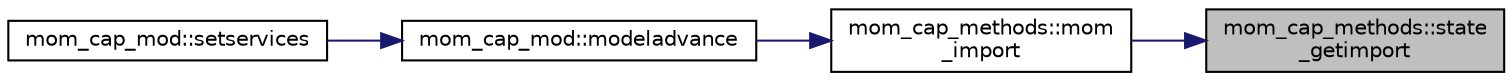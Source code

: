 digraph "mom_cap_methods::state_getimport"
{
 // INTERACTIVE_SVG=YES
 // LATEX_PDF_SIZE
  edge [fontname="Helvetica",fontsize="10",labelfontname="Helvetica",labelfontsize="10"];
  node [fontname="Helvetica",fontsize="10",shape=record];
  rankdir="RL";
  Node1 [label="mom_cap_methods::state\l_getimport",height=0.2,width=0.4,color="black", fillcolor="grey75", style="filled", fontcolor="black",tooltip="Map import state field to output array."];
  Node1 -> Node2 [dir="back",color="midnightblue",fontsize="10",style="solid",fontname="Helvetica"];
  Node2 [label="mom_cap_methods::mom\l_import",height=0.2,width=0.4,color="black", fillcolor="white", style="filled",URL="$namespacemom__cap__methods.html#a2a1398c39c01d38a91c41feaa1c320cd",tooltip="This function has a few purposes: (1) it imports surface fluxes using data from the mediator; and (2)..."];
  Node2 -> Node3 [dir="back",color="midnightblue",fontsize="10",style="solid",fontname="Helvetica"];
  Node3 [label="mom_cap_mod::modeladvance",height=0.2,width=0.4,color="black", fillcolor="white", style="filled",URL="$namespacemom__cap__mod.html#aecd83368409a9c059ca3313e25391a0b",tooltip="Called by NUOPC to advance the model a single timestep."];
  Node3 -> Node4 [dir="back",color="midnightblue",fontsize="10",style="solid",fontname="Helvetica"];
  Node4 [label="mom_cap_mod::setservices",height=0.2,width=0.4,color="black", fillcolor="white", style="filled",URL="$namespacemom__cap__mod.html#ae0439afc4c901d9850515768bdaaed09",tooltip="NUOPC SetService method is the only public entry point. SetServices registers all of the user-provide..."];
}
